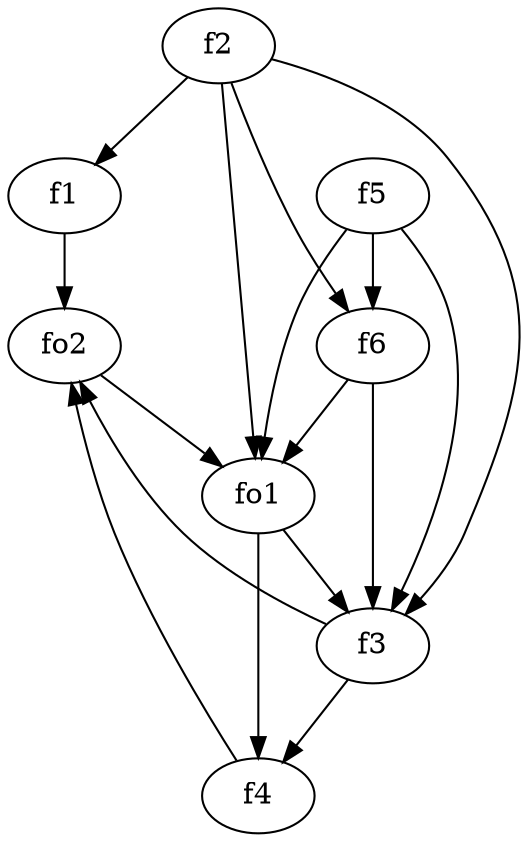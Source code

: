 strict digraph  {
f1;
f2;
f3;
f4;
f5;
f6;
fo1;
fo2;
f1 -> fo2  [weight=2];
f2 -> f6  [weight=2];
f2 -> fo1  [weight=2];
f2 -> f3  [weight=2];
f2 -> f1  [weight=2];
f3 -> fo2  [weight=2];
f3 -> f4  [weight=2];
f4 -> fo2  [weight=2];
f5 -> f6  [weight=2];
f5 -> fo1  [weight=2];
f5 -> f3  [weight=2];
f6 -> fo1  [weight=2];
f6 -> f3  [weight=2];
fo1 -> f3  [weight=2];
fo1 -> f4  [weight=2];
fo2 -> fo1  [weight=2];
}
